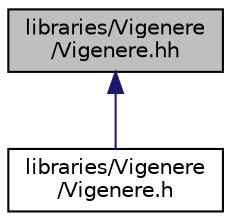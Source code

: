 digraph "libraries/Vigenere/Vigenere.hh"
{
  edge [fontname="Helvetica",fontsize="10",labelfontname="Helvetica",labelfontsize="10"];
  node [fontname="Helvetica",fontsize="10",shape=record];
  Node1 [label="libraries/Vigenere\l/Vigenere.hh",height=0.2,width=0.4,color="black", fillcolor="grey75", style="filled", fontcolor="black"];
  Node1 -> Node2 [dir="back",color="midnightblue",fontsize="10",style="solid",fontname="Helvetica"];
  Node2 [label="libraries/Vigenere\l/Vigenere.h",height=0.2,width=0.4,color="black", fillcolor="white", style="filled",URL="$d0/d48/Vigenere_8h.html"];
}
